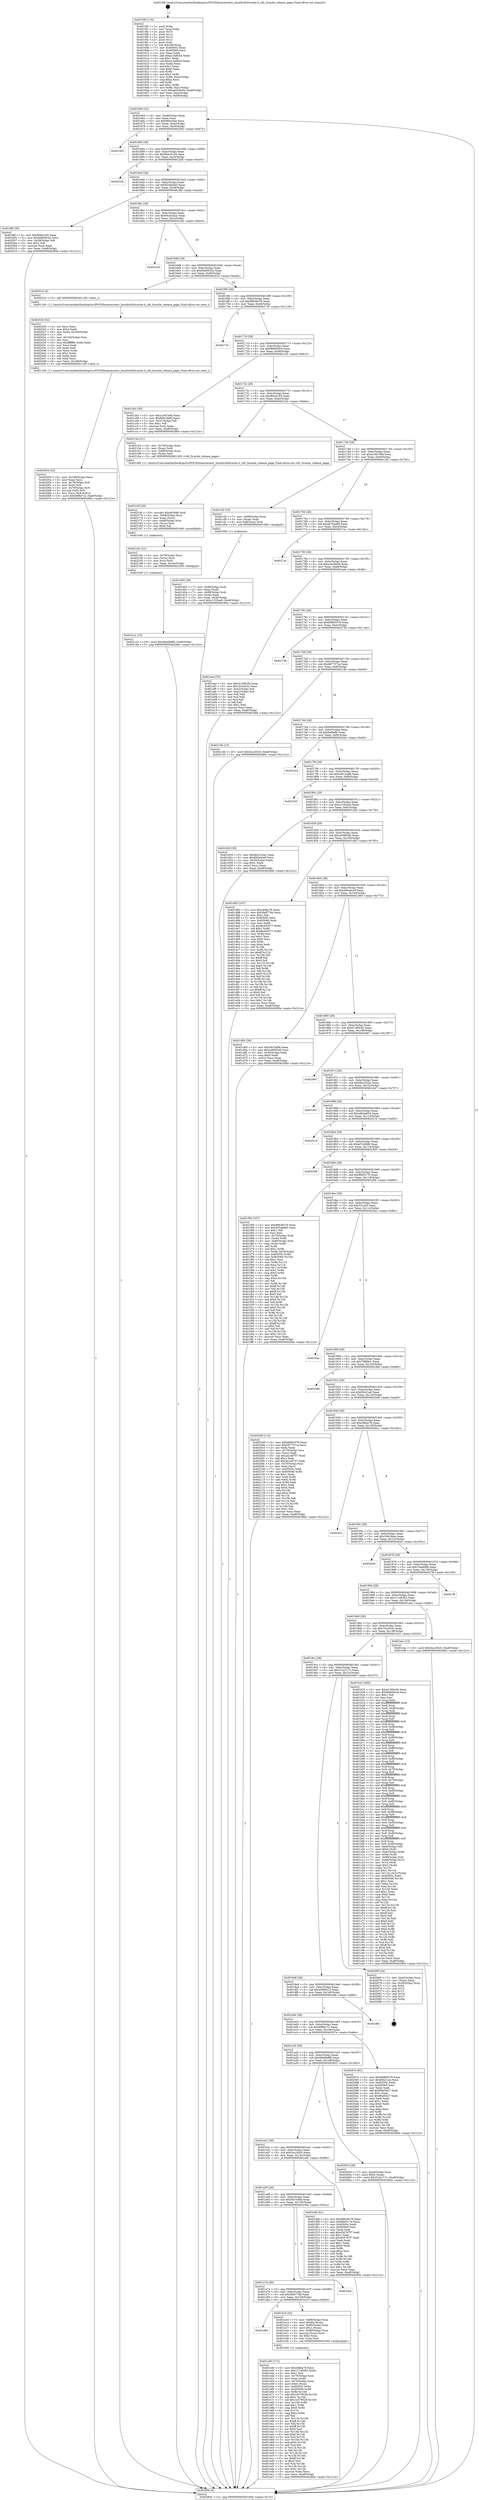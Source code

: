 digraph "0x4015f0" {
  label = "0x4015f0 (/mnt/c/Users/mathe/Desktop/tcc/POCII/binaries/extr_linuxfscifsfscache.h_cifs_fscache_release_page_Final-ollvm.out::main(0))"
  labelloc = "t"
  node[shape=record]

  Entry [label="",width=0.3,height=0.3,shape=circle,fillcolor=black,style=filled]
  "0x401664" [label="{
     0x401664 [32]\l
     | [instrs]\l
     &nbsp;&nbsp;0x401664 \<+6\>: mov -0xa8(%rbp),%eax\l
     &nbsp;&nbsp;0x40166a \<+2\>: mov %eax,%ecx\l
     &nbsp;&nbsp;0x40166c \<+6\>: sub $0x86fcc54e,%ecx\l
     &nbsp;&nbsp;0x401672 \<+6\>: mov %eax,-0xbc(%rbp)\l
     &nbsp;&nbsp;0x401678 \<+6\>: mov %ecx,-0xc0(%rbp)\l
     &nbsp;&nbsp;0x40167e \<+6\>: je 0000000000402363 \<main+0xd73\>\l
  }"]
  "0x402363" [label="{
     0x402363\l
  }", style=dashed]
  "0x401684" [label="{
     0x401684 [28]\l
     | [instrs]\l
     &nbsp;&nbsp;0x401684 \<+5\>: jmp 0000000000401689 \<main+0x99\>\l
     &nbsp;&nbsp;0x401689 \<+6\>: mov -0xbc(%rbp),%eax\l
     &nbsp;&nbsp;0x40168f \<+5\>: sub $0x8bec3104,%eax\l
     &nbsp;&nbsp;0x401694 \<+6\>: mov %eax,-0xc4(%rbp)\l
     &nbsp;&nbsp;0x40169a \<+6\>: je 00000000004022d5 \<main+0xce5\>\l
  }"]
  Exit [label="",width=0.3,height=0.3,shape=circle,fillcolor=black,style=filled,peripheries=2]
  "0x4022d5" [label="{
     0x4022d5\l
  }", style=dashed]
  "0x4016a0" [label="{
     0x4016a0 [28]\l
     | [instrs]\l
     &nbsp;&nbsp;0x4016a0 \<+5\>: jmp 00000000004016a5 \<main+0xb5\>\l
     &nbsp;&nbsp;0x4016a5 \<+6\>: mov -0xbc(%rbp),%eax\l
     &nbsp;&nbsp;0x4016ab \<+5\>: sub $0x925abdb5,%eax\l
     &nbsp;&nbsp;0x4016b0 \<+6\>: mov %eax,-0xc8(%rbp)\l
     &nbsp;&nbsp;0x4016b6 \<+6\>: je 0000000000401ffd \<main+0xa0d\>\l
  }"]
  "0x4021a1" [label="{
     0x4021a1 [15]\l
     | [instrs]\l
     &nbsp;&nbsp;0x4021a1 \<+10\>: movl $0x4bb0bd88,-0xa8(%rbp)\l
     &nbsp;&nbsp;0x4021ab \<+5\>: jmp 000000000040280e \<main+0x121e\>\l
  }"]
  "0x401ffd" [label="{
     0x401ffd [30]\l
     | [instrs]\l
     &nbsp;&nbsp;0x401ffd \<+5\>: mov $0x9f4a5185,%eax\l
     &nbsp;&nbsp;0x402002 \<+5\>: mov $0x94d59342,%ecx\l
     &nbsp;&nbsp;0x402007 \<+3\>: mov -0x29(%rbp),%dl\l
     &nbsp;&nbsp;0x40200a \<+3\>: test $0x1,%dl\l
     &nbsp;&nbsp;0x40200d \<+3\>: cmovne %ecx,%eax\l
     &nbsp;&nbsp;0x402010 \<+6\>: mov %eax,-0xa8(%rbp)\l
     &nbsp;&nbsp;0x402016 \<+5\>: jmp 000000000040280e \<main+0x121e\>\l
  }"]
  "0x4016bc" [label="{
     0x4016bc [28]\l
     | [instrs]\l
     &nbsp;&nbsp;0x4016bc \<+5\>: jmp 00000000004016c1 \<main+0xd1\>\l
     &nbsp;&nbsp;0x4016c1 \<+6\>: mov -0xbc(%rbp),%eax\l
     &nbsp;&nbsp;0x4016c7 \<+5\>: sub $0x94c52ba2,%eax\l
     &nbsp;&nbsp;0x4016cc \<+6\>: mov %eax,-0xcc(%rbp)\l
     &nbsp;&nbsp;0x4016d2 \<+6\>: je 00000000004021b0 \<main+0xbc0\>\l
  }"]
  "0x40218c" [label="{
     0x40218c [21]\l
     | [instrs]\l
     &nbsp;&nbsp;0x40218c \<+4\>: mov -0x78(%rbp),%rcx\l
     &nbsp;&nbsp;0x402190 \<+3\>: mov (%rcx),%rcx\l
     &nbsp;&nbsp;0x402193 \<+3\>: mov %rcx,%rdi\l
     &nbsp;&nbsp;0x402196 \<+6\>: mov %eax,-0x16c(%rbp)\l
     &nbsp;&nbsp;0x40219c \<+5\>: call 0000000000401030 \<free@plt\>\l
     | [calls]\l
     &nbsp;&nbsp;0x401030 \{1\} (unknown)\l
  }"]
  "0x4021b0" [label="{
     0x4021b0\l
  }", style=dashed]
  "0x4016d8" [label="{
     0x4016d8 [28]\l
     | [instrs]\l
     &nbsp;&nbsp;0x4016d8 \<+5\>: jmp 00000000004016dd \<main+0xed\>\l
     &nbsp;&nbsp;0x4016dd \<+6\>: mov -0xbc(%rbp),%eax\l
     &nbsp;&nbsp;0x4016e3 \<+5\>: sub $0x94d59342,%eax\l
     &nbsp;&nbsp;0x4016e8 \<+6\>: mov %eax,-0xd0(%rbp)\l
     &nbsp;&nbsp;0x4016ee \<+6\>: je 000000000040201b \<main+0xa2b\>\l
  }"]
  "0x40216f" [label="{
     0x40216f [29]\l
     | [instrs]\l
     &nbsp;&nbsp;0x40216f \<+10\>: movabs $0x4030d6,%rdi\l
     &nbsp;&nbsp;0x402179 \<+4\>: mov -0x68(%rbp),%rcx\l
     &nbsp;&nbsp;0x40217d \<+2\>: mov %eax,(%rcx)\l
     &nbsp;&nbsp;0x40217f \<+4\>: mov -0x68(%rbp),%rcx\l
     &nbsp;&nbsp;0x402183 \<+2\>: mov (%rcx),%esi\l
     &nbsp;&nbsp;0x402185 \<+2\>: mov $0x0,%al\l
     &nbsp;&nbsp;0x402187 \<+5\>: call 0000000000401040 \<printf@plt\>\l
     | [calls]\l
     &nbsp;&nbsp;0x401040 \{1\} (unknown)\l
  }"]
  "0x40201b" [label="{
     0x40201b [5]\l
     | [instrs]\l
     &nbsp;&nbsp;0x40201b \<+5\>: call 0000000000401160 \<next_i\>\l
     | [calls]\l
     &nbsp;&nbsp;0x401160 \{1\} (/mnt/c/Users/mathe/Desktop/tcc/POCII/binaries/extr_linuxfscifsfscache.h_cifs_fscache_release_page_Final-ollvm.out::next_i)\l
  }"]
  "0x4016f4" [label="{
     0x4016f4 [28]\l
     | [instrs]\l
     &nbsp;&nbsp;0x4016f4 \<+5\>: jmp 00000000004016f9 \<main+0x109\>\l
     &nbsp;&nbsp;0x4016f9 \<+6\>: mov -0xbc(%rbp),%eax\l
     &nbsp;&nbsp;0x4016ff \<+5\>: sub $0x98638c76,%eax\l
     &nbsp;&nbsp;0x401704 \<+6\>: mov %eax,-0xd4(%rbp)\l
     &nbsp;&nbsp;0x40170a \<+6\>: je 0000000000402716 \<main+0x1126\>\l
  }"]
  "0x402054" [label="{
     0x402054 [42]\l
     | [instrs]\l
     &nbsp;&nbsp;0x402054 \<+6\>: mov -0x168(%rbp),%ecx\l
     &nbsp;&nbsp;0x40205a \<+3\>: imul %eax,%ecx\l
     &nbsp;&nbsp;0x40205d \<+4\>: mov -0x78(%rbp),%r8\l
     &nbsp;&nbsp;0x402061 \<+3\>: mov (%r8),%r8\l
     &nbsp;&nbsp;0x402064 \<+4\>: mov -0x70(%rbp),%r9\l
     &nbsp;&nbsp;0x402068 \<+3\>: movslq (%r9),%r9\l
     &nbsp;&nbsp;0x40206b \<+4\>: mov %ecx,(%r8,%r9,4)\l
     &nbsp;&nbsp;0x40206f \<+10\>: movl $0x46f8a7c2,-0xa8(%rbp)\l
     &nbsp;&nbsp;0x402079 \<+5\>: jmp 000000000040280e \<main+0x121e\>\l
  }"]
  "0x402716" [label="{
     0x402716\l
  }", style=dashed]
  "0x401710" [label="{
     0x401710 [28]\l
     | [instrs]\l
     &nbsp;&nbsp;0x401710 \<+5\>: jmp 0000000000401715 \<main+0x125\>\l
     &nbsp;&nbsp;0x401715 \<+6\>: mov -0xbc(%rbp),%eax\l
     &nbsp;&nbsp;0x40171b \<+5\>: sub $0x9b8d40cd,%eax\l
     &nbsp;&nbsp;0x401720 \<+6\>: mov %eax,-0xd8(%rbp)\l
     &nbsp;&nbsp;0x401726 \<+6\>: je 0000000000401cb3 \<main+0x6c3\>\l
  }"]
  "0x402020" [label="{
     0x402020 [52]\l
     | [instrs]\l
     &nbsp;&nbsp;0x402020 \<+2\>: xor %ecx,%ecx\l
     &nbsp;&nbsp;0x402022 \<+5\>: mov $0x2,%edx\l
     &nbsp;&nbsp;0x402027 \<+6\>: mov %edx,-0x164(%rbp)\l
     &nbsp;&nbsp;0x40202d \<+1\>: cltd\l
     &nbsp;&nbsp;0x40202e \<+6\>: mov -0x164(%rbp),%esi\l
     &nbsp;&nbsp;0x402034 \<+2\>: idiv %esi\l
     &nbsp;&nbsp;0x402036 \<+6\>: imul $0xfffffffe,%edx,%edx\l
     &nbsp;&nbsp;0x40203c \<+2\>: mov %ecx,%edi\l
     &nbsp;&nbsp;0x40203e \<+2\>: sub %edx,%edi\l
     &nbsp;&nbsp;0x402040 \<+2\>: mov %ecx,%edx\l
     &nbsp;&nbsp;0x402042 \<+3\>: sub $0x1,%edx\l
     &nbsp;&nbsp;0x402045 \<+2\>: add %edx,%edi\l
     &nbsp;&nbsp;0x402047 \<+2\>: sub %edi,%ecx\l
     &nbsp;&nbsp;0x402049 \<+6\>: mov %ecx,-0x168(%rbp)\l
     &nbsp;&nbsp;0x40204f \<+5\>: call 0000000000401160 \<next_i\>\l
     | [calls]\l
     &nbsp;&nbsp;0x401160 \{1\} (/mnt/c/Users/mathe/Desktop/tcc/POCII/binaries/extr_linuxfscifsfscache.h_cifs_fscache_release_page_Final-ollvm.out::next_i)\l
  }"]
  "0x401cb3" [label="{
     0x401cb3 [30]\l
     | [instrs]\l
     &nbsp;&nbsp;0x401cb3 \<+5\>: mov $0xa19d7e9d,%eax\l
     &nbsp;&nbsp;0x401cb8 \<+5\>: mov $0x6b6c3b9d,%ecx\l
     &nbsp;&nbsp;0x401cbd \<+3\>: mov -0x31(%rbp),%dl\l
     &nbsp;&nbsp;0x401cc0 \<+3\>: test $0x1,%dl\l
     &nbsp;&nbsp;0x401cc3 \<+3\>: cmovne %ecx,%eax\l
     &nbsp;&nbsp;0x401cc6 \<+6\>: mov %eax,-0xa8(%rbp)\l
     &nbsp;&nbsp;0x401ccc \<+5\>: jmp 000000000040280e \<main+0x121e\>\l
  }"]
  "0x40172c" [label="{
     0x40172c [28]\l
     | [instrs]\l
     &nbsp;&nbsp;0x40172c \<+5\>: jmp 0000000000401731 \<main+0x141\>\l
     &nbsp;&nbsp;0x401731 \<+6\>: mov -0xbc(%rbp),%eax\l
     &nbsp;&nbsp;0x401737 \<+5\>: sub $0x9f4a5185,%eax\l
     &nbsp;&nbsp;0x40173c \<+6\>: mov %eax,-0xdc(%rbp)\l
     &nbsp;&nbsp;0x401742 \<+6\>: je 000000000040215a \<main+0xb6a\>\l
  }"]
  "0x401e40" [label="{
     0x401e40 [172]\l
     | [instrs]\l
     &nbsp;&nbsp;0x401e40 \<+5\>: mov $0xc8dba78,%ecx\l
     &nbsp;&nbsp;0x401e45 \<+5\>: mov $0x111e65b3,%edx\l
     &nbsp;&nbsp;0x401e4a \<+3\>: mov $0x1,%sil\l
     &nbsp;&nbsp;0x401e4d \<+4\>: mov -0x78(%rbp),%rdi\l
     &nbsp;&nbsp;0x401e51 \<+3\>: mov %rax,(%rdi)\l
     &nbsp;&nbsp;0x401e54 \<+4\>: mov -0x70(%rbp),%rax\l
     &nbsp;&nbsp;0x401e58 \<+6\>: movl $0x0,(%rax)\l
     &nbsp;&nbsp;0x401e5e \<+8\>: mov 0x40505c,%r8d\l
     &nbsp;&nbsp;0x401e66 \<+8\>: mov 0x405060,%r9d\l
     &nbsp;&nbsp;0x401e6e \<+3\>: mov %r8d,%r10d\l
     &nbsp;&nbsp;0x401e71 \<+7\>: add $0x1d379029,%r10d\l
     &nbsp;&nbsp;0x401e78 \<+4\>: sub $0x1,%r10d\l
     &nbsp;&nbsp;0x401e7c \<+7\>: sub $0x1d379029,%r10d\l
     &nbsp;&nbsp;0x401e83 \<+4\>: imul %r10d,%r8d\l
     &nbsp;&nbsp;0x401e87 \<+4\>: and $0x1,%r8d\l
     &nbsp;&nbsp;0x401e8b \<+4\>: cmp $0x0,%r8d\l
     &nbsp;&nbsp;0x401e8f \<+4\>: sete %r11b\l
     &nbsp;&nbsp;0x401e93 \<+4\>: cmp $0xa,%r9d\l
     &nbsp;&nbsp;0x401e97 \<+3\>: setl %bl\l
     &nbsp;&nbsp;0x401e9a \<+3\>: mov %r11b,%r14b\l
     &nbsp;&nbsp;0x401e9d \<+4\>: xor $0xff,%r14b\l
     &nbsp;&nbsp;0x401ea1 \<+3\>: mov %bl,%r15b\l
     &nbsp;&nbsp;0x401ea4 \<+4\>: xor $0xff,%r15b\l
     &nbsp;&nbsp;0x401ea8 \<+4\>: xor $0x0,%sil\l
     &nbsp;&nbsp;0x401eac \<+3\>: mov %r14b,%r12b\l
     &nbsp;&nbsp;0x401eaf \<+4\>: and $0x0,%r12b\l
     &nbsp;&nbsp;0x401eb3 \<+3\>: and %sil,%r11b\l
     &nbsp;&nbsp;0x401eb6 \<+3\>: mov %r15b,%r13b\l
     &nbsp;&nbsp;0x401eb9 \<+4\>: and $0x0,%r13b\l
     &nbsp;&nbsp;0x401ebd \<+3\>: and %sil,%bl\l
     &nbsp;&nbsp;0x401ec0 \<+3\>: or %r11b,%r12b\l
     &nbsp;&nbsp;0x401ec3 \<+3\>: or %bl,%r13b\l
     &nbsp;&nbsp;0x401ec6 \<+3\>: xor %r13b,%r12b\l
     &nbsp;&nbsp;0x401ec9 \<+3\>: or %r15b,%r14b\l
     &nbsp;&nbsp;0x401ecc \<+4\>: xor $0xff,%r14b\l
     &nbsp;&nbsp;0x401ed0 \<+4\>: or $0x0,%sil\l
     &nbsp;&nbsp;0x401ed4 \<+3\>: and %sil,%r14b\l
     &nbsp;&nbsp;0x401ed7 \<+3\>: or %r14b,%r12b\l
     &nbsp;&nbsp;0x401eda \<+4\>: test $0x1,%r12b\l
     &nbsp;&nbsp;0x401ede \<+3\>: cmovne %edx,%ecx\l
     &nbsp;&nbsp;0x401ee1 \<+6\>: mov %ecx,-0xa8(%rbp)\l
     &nbsp;&nbsp;0x401ee7 \<+5\>: jmp 000000000040280e \<main+0x121e\>\l
  }"]
  "0x40215a" [label="{
     0x40215a [21]\l
     | [instrs]\l
     &nbsp;&nbsp;0x40215a \<+4\>: mov -0x78(%rbp),%rax\l
     &nbsp;&nbsp;0x40215e \<+3\>: mov (%rax),%rdi\l
     &nbsp;&nbsp;0x402161 \<+7\>: mov -0x88(%rbp),%rax\l
     &nbsp;&nbsp;0x402168 \<+2\>: mov (%rax),%esi\l
     &nbsp;&nbsp;0x40216a \<+5\>: call 0000000000401400 \<cifs_fscache_release_page\>\l
     | [calls]\l
     &nbsp;&nbsp;0x401400 \{1\} (/mnt/c/Users/mathe/Desktop/tcc/POCII/binaries/extr_linuxfscifsfscache.h_cifs_fscache_release_page_Final-ollvm.out::cifs_fscache_release_page)\l
  }"]
  "0x401748" [label="{
     0x401748 [28]\l
     | [instrs]\l
     &nbsp;&nbsp;0x401748 \<+5\>: jmp 000000000040174d \<main+0x15d\>\l
     &nbsp;&nbsp;0x40174d \<+6\>: mov -0xbc(%rbp),%eax\l
     &nbsp;&nbsp;0x401753 \<+5\>: sub $0xa19d7e9d,%eax\l
     &nbsp;&nbsp;0x401758 \<+6\>: mov %eax,-0xe0(%rbp)\l
     &nbsp;&nbsp;0x40175e \<+6\>: je 0000000000401cf2 \<main+0x702\>\l
  }"]
  "0x401a90" [label="{
     0x401a90\l
  }", style=dashed]
  "0x401cf2" [label="{
     0x401cf2 [19]\l
     | [instrs]\l
     &nbsp;&nbsp;0x401cf2 \<+7\>: mov -0x98(%rbp),%rax\l
     &nbsp;&nbsp;0x401cf9 \<+3\>: mov (%rax),%rax\l
     &nbsp;&nbsp;0x401cfc \<+4\>: mov 0x8(%rax),%rdi\l
     &nbsp;&nbsp;0x401d00 \<+5\>: call 0000000000401060 \<atoi@plt\>\l
     | [calls]\l
     &nbsp;&nbsp;0x401060 \{1\} (unknown)\l
  }"]
  "0x401764" [label="{
     0x401764 [28]\l
     | [instrs]\l
     &nbsp;&nbsp;0x401764 \<+5\>: jmp 0000000000401769 \<main+0x179\>\l
     &nbsp;&nbsp;0x401769 \<+6\>: mov -0xbc(%rbp),%eax\l
     &nbsp;&nbsp;0x40176f \<+5\>: sub $0xab7b4a69,%eax\l
     &nbsp;&nbsp;0x401774 \<+6\>: mov %eax,-0xe4(%rbp)\l
     &nbsp;&nbsp;0x40177a \<+6\>: je 00000000004027ac \<main+0x11bc\>\l
  }"]
  "0x401e16" [label="{
     0x401e16 [42]\l
     | [instrs]\l
     &nbsp;&nbsp;0x401e16 \<+7\>: mov -0x88(%rbp),%rax\l
     &nbsp;&nbsp;0x401e1d \<+6\>: movl $0x64,(%rax)\l
     &nbsp;&nbsp;0x401e23 \<+4\>: mov -0x80(%rbp),%rax\l
     &nbsp;&nbsp;0x401e27 \<+6\>: movl $0x1,(%rax)\l
     &nbsp;&nbsp;0x401e2d \<+4\>: mov -0x80(%rbp),%rax\l
     &nbsp;&nbsp;0x401e31 \<+3\>: movslq (%rax),%rax\l
     &nbsp;&nbsp;0x401e34 \<+4\>: shl $0x2,%rax\l
     &nbsp;&nbsp;0x401e38 \<+3\>: mov %rax,%rdi\l
     &nbsp;&nbsp;0x401e3b \<+5\>: call 0000000000401050 \<malloc@plt\>\l
     | [calls]\l
     &nbsp;&nbsp;0x401050 \{1\} (unknown)\l
  }"]
  "0x4027ac" [label="{
     0x4027ac\l
  }", style=dashed]
  "0x401780" [label="{
     0x401780 [28]\l
     | [instrs]\l
     &nbsp;&nbsp;0x401780 \<+5\>: jmp 0000000000401785 \<main+0x195\>\l
     &nbsp;&nbsp;0x401785 \<+6\>: mov -0xbc(%rbp),%eax\l
     &nbsp;&nbsp;0x40178b \<+5\>: sub $0xaeb26e56,%eax\l
     &nbsp;&nbsp;0x401790 \<+6\>: mov %eax,-0xe8(%rbp)\l
     &nbsp;&nbsp;0x401796 \<+6\>: je 0000000000401aee \<main+0x4fe\>\l
  }"]
  "0x401a74" [label="{
     0x401a74 [28]\l
     | [instrs]\l
     &nbsp;&nbsp;0x401a74 \<+5\>: jmp 0000000000401a79 \<main+0x489\>\l
     &nbsp;&nbsp;0x401a79 \<+6\>: mov -0xbc(%rbp),%eax\l
     &nbsp;&nbsp;0x401a7f \<+5\>: sub $0x5fe8778e,%eax\l
     &nbsp;&nbsp;0x401a84 \<+6\>: mov %eax,-0x154(%rbp)\l
     &nbsp;&nbsp;0x401a8a \<+6\>: je 0000000000401e16 \<main+0x826\>\l
  }"]
  "0x401aee" [label="{
     0x401aee [53]\l
     | [instrs]\l
     &nbsp;&nbsp;0x401aee \<+5\>: mov $0xd1369c5b,%eax\l
     &nbsp;&nbsp;0x401af3 \<+5\>: mov $0x1b3c9c3c,%ecx\l
     &nbsp;&nbsp;0x401af8 \<+6\>: mov -0xa2(%rbp),%dl\l
     &nbsp;&nbsp;0x401afe \<+7\>: mov -0xa1(%rbp),%sil\l
     &nbsp;&nbsp;0x401b05 \<+3\>: mov %dl,%dil\l
     &nbsp;&nbsp;0x401b08 \<+3\>: and %sil,%dil\l
     &nbsp;&nbsp;0x401b0b \<+3\>: xor %sil,%dl\l
     &nbsp;&nbsp;0x401b0e \<+3\>: or %dl,%dil\l
     &nbsp;&nbsp;0x401b11 \<+4\>: test $0x1,%dil\l
     &nbsp;&nbsp;0x401b15 \<+3\>: cmovne %ecx,%eax\l
     &nbsp;&nbsp;0x401b18 \<+6\>: mov %eax,-0xa8(%rbp)\l
     &nbsp;&nbsp;0x401b1e \<+5\>: jmp 000000000040280e \<main+0x121e\>\l
  }"]
  "0x40179c" [label="{
     0x40179c [28]\l
     | [instrs]\l
     &nbsp;&nbsp;0x40179c \<+5\>: jmp 00000000004017a1 \<main+0x1b1\>\l
     &nbsp;&nbsp;0x4017a1 \<+6\>: mov -0xbc(%rbp),%eax\l
     &nbsp;&nbsp;0x4017a7 \<+5\>: sub $0xb6965078,%eax\l
     &nbsp;&nbsp;0x4017ac \<+6\>: mov %eax,-0xec(%rbp)\l
     &nbsp;&nbsp;0x4017b2 \<+6\>: je 000000000040273b \<main+0x114b\>\l
  }"]
  "0x40280e" [label="{
     0x40280e [5]\l
     | [instrs]\l
     &nbsp;&nbsp;0x40280e \<+5\>: jmp 0000000000401664 \<main+0x74\>\l
  }"]
  "0x4015f0" [label="{
     0x4015f0 [116]\l
     | [instrs]\l
     &nbsp;&nbsp;0x4015f0 \<+1\>: push %rbp\l
     &nbsp;&nbsp;0x4015f1 \<+3\>: mov %rsp,%rbp\l
     &nbsp;&nbsp;0x4015f4 \<+2\>: push %r15\l
     &nbsp;&nbsp;0x4015f6 \<+2\>: push %r14\l
     &nbsp;&nbsp;0x4015f8 \<+2\>: push %r13\l
     &nbsp;&nbsp;0x4015fa \<+2\>: push %r12\l
     &nbsp;&nbsp;0x4015fc \<+1\>: push %rbx\l
     &nbsp;&nbsp;0x4015fd \<+7\>: sub $0x168,%rsp\l
     &nbsp;&nbsp;0x401604 \<+7\>: mov 0x40505c,%eax\l
     &nbsp;&nbsp;0x40160b \<+7\>: mov 0x405060,%ecx\l
     &nbsp;&nbsp;0x401612 \<+2\>: mov %eax,%edx\l
     &nbsp;&nbsp;0x401614 \<+6\>: add $0xa13a6b54,%edx\l
     &nbsp;&nbsp;0x40161a \<+3\>: sub $0x1,%edx\l
     &nbsp;&nbsp;0x40161d \<+6\>: sub $0xa13a6b54,%edx\l
     &nbsp;&nbsp;0x401623 \<+3\>: imul %edx,%eax\l
     &nbsp;&nbsp;0x401626 \<+3\>: and $0x1,%eax\l
     &nbsp;&nbsp;0x401629 \<+3\>: cmp $0x0,%eax\l
     &nbsp;&nbsp;0x40162c \<+4\>: sete %r8b\l
     &nbsp;&nbsp;0x401630 \<+4\>: and $0x1,%r8b\l
     &nbsp;&nbsp;0x401634 \<+7\>: mov %r8b,-0xa2(%rbp)\l
     &nbsp;&nbsp;0x40163b \<+3\>: cmp $0xa,%ecx\l
     &nbsp;&nbsp;0x40163e \<+4\>: setl %r8b\l
     &nbsp;&nbsp;0x401642 \<+4\>: and $0x1,%r8b\l
     &nbsp;&nbsp;0x401646 \<+7\>: mov %r8b,-0xa1(%rbp)\l
     &nbsp;&nbsp;0x40164d \<+10\>: movl $0xaeb26e56,-0xa8(%rbp)\l
     &nbsp;&nbsp;0x401657 \<+6\>: mov %edi,-0xac(%rbp)\l
     &nbsp;&nbsp;0x40165d \<+7\>: mov %rsi,-0xb8(%rbp)\l
  }"]
  "0x40250a" [label="{
     0x40250a\l
  }", style=dashed]
  "0x40273b" [label="{
     0x40273b\l
  }", style=dashed]
  "0x4017b8" [label="{
     0x4017b8 [28]\l
     | [instrs]\l
     &nbsp;&nbsp;0x4017b8 \<+5\>: jmp 00000000004017bd \<main+0x1cd\>\l
     &nbsp;&nbsp;0x4017bd \<+6\>: mov -0xbc(%rbp),%eax\l
     &nbsp;&nbsp;0x4017c3 \<+5\>: sub $0xb87757ca,%eax\l
     &nbsp;&nbsp;0x4017c8 \<+6\>: mov %eax,-0xf0(%rbp)\l
     &nbsp;&nbsp;0x4017ce \<+6\>: je 000000000040214b \<main+0xb5b\>\l
  }"]
  "0x401a58" [label="{
     0x401a58 [28]\l
     | [instrs]\l
     &nbsp;&nbsp;0x401a58 \<+5\>: jmp 0000000000401a5d \<main+0x46d\>\l
     &nbsp;&nbsp;0x401a5d \<+6\>: mov -0xbc(%rbp),%eax\l
     &nbsp;&nbsp;0x401a63 \<+5\>: sub $0x5fe7e49e,%eax\l
     &nbsp;&nbsp;0x401a68 \<+6\>: mov %eax,-0x150(%rbp)\l
     &nbsp;&nbsp;0x401a6e \<+6\>: je 000000000040250a \<main+0xf1a\>\l
  }"]
  "0x40214b" [label="{
     0x40214b [15]\l
     | [instrs]\l
     &nbsp;&nbsp;0x40214b \<+10\>: movl $0x5ca165c0,-0xa8(%rbp)\l
     &nbsp;&nbsp;0x402155 \<+5\>: jmp 000000000040280e \<main+0x121e\>\l
  }"]
  "0x4017d4" [label="{
     0x4017d4 [28]\l
     | [instrs]\l
     &nbsp;&nbsp;0x4017d4 \<+5\>: jmp 00000000004017d9 \<main+0x1e9\>\l
     &nbsp;&nbsp;0x4017d9 \<+6\>: mov -0xbc(%rbp),%eax\l
     &nbsp;&nbsp;0x4017df \<+5\>: sub $0xbefbeffc,%eax\l
     &nbsp;&nbsp;0x4017e4 \<+6\>: mov %eax,-0xf4(%rbp)\l
     &nbsp;&nbsp;0x4017ea \<+6\>: je 00000000004022e4 \<main+0xcf4\>\l
  }"]
  "0x401efb" [label="{
     0x401efb [91]\l
     | [instrs]\l
     &nbsp;&nbsp;0x401efb \<+5\>: mov $0x98638c76,%eax\l
     &nbsp;&nbsp;0x401f00 \<+5\>: mov $0xf6f45176,%ecx\l
     &nbsp;&nbsp;0x401f05 \<+7\>: mov 0x40505c,%edx\l
     &nbsp;&nbsp;0x401f0c \<+7\>: mov 0x405060,%esi\l
     &nbsp;&nbsp;0x401f13 \<+2\>: mov %edx,%edi\l
     &nbsp;&nbsp;0x401f15 \<+6\>: add $0x45d7d7f7,%edi\l
     &nbsp;&nbsp;0x401f1b \<+3\>: sub $0x1,%edi\l
     &nbsp;&nbsp;0x401f1e \<+6\>: sub $0x45d7d7f7,%edi\l
     &nbsp;&nbsp;0x401f24 \<+3\>: imul %edi,%edx\l
     &nbsp;&nbsp;0x401f27 \<+3\>: and $0x1,%edx\l
     &nbsp;&nbsp;0x401f2a \<+3\>: cmp $0x0,%edx\l
     &nbsp;&nbsp;0x401f2d \<+4\>: sete %r8b\l
     &nbsp;&nbsp;0x401f31 \<+3\>: cmp $0xa,%esi\l
     &nbsp;&nbsp;0x401f34 \<+4\>: setl %r9b\l
     &nbsp;&nbsp;0x401f38 \<+3\>: mov %r8b,%r10b\l
     &nbsp;&nbsp;0x401f3b \<+3\>: and %r9b,%r10b\l
     &nbsp;&nbsp;0x401f3e \<+3\>: xor %r9b,%r8b\l
     &nbsp;&nbsp;0x401f41 \<+3\>: or %r8b,%r10b\l
     &nbsp;&nbsp;0x401f44 \<+4\>: test $0x1,%r10b\l
     &nbsp;&nbsp;0x401f48 \<+3\>: cmovne %ecx,%eax\l
     &nbsp;&nbsp;0x401f4b \<+6\>: mov %eax,-0xa8(%rbp)\l
     &nbsp;&nbsp;0x401f51 \<+5\>: jmp 000000000040280e \<main+0x121e\>\l
  }"]
  "0x4022e4" [label="{
     0x4022e4\l
  }", style=dashed]
  "0x4017f0" [label="{
     0x4017f0 [28]\l
     | [instrs]\l
     &nbsp;&nbsp;0x4017f0 \<+5\>: jmp 00000000004017f5 \<main+0x205\>\l
     &nbsp;&nbsp;0x4017f5 \<+6\>: mov -0xbc(%rbp),%eax\l
     &nbsp;&nbsp;0x4017fb \<+5\>: sub $0xc0614ad8,%eax\l
     &nbsp;&nbsp;0x401800 \<+6\>: mov %eax,-0xf8(%rbp)\l
     &nbsp;&nbsp;0x401806 \<+6\>: je 0000000000402243 \<main+0xc53\>\l
  }"]
  "0x401a3c" [label="{
     0x401a3c [28]\l
     | [instrs]\l
     &nbsp;&nbsp;0x401a3c \<+5\>: jmp 0000000000401a41 \<main+0x451\>\l
     &nbsp;&nbsp;0x401a41 \<+6\>: mov -0xbc(%rbp),%eax\l
     &nbsp;&nbsp;0x401a47 \<+5\>: sub $0x5ca165c0,%eax\l
     &nbsp;&nbsp;0x401a4c \<+6\>: mov %eax,-0x14c(%rbp)\l
     &nbsp;&nbsp;0x401a52 \<+6\>: je 0000000000401efb \<main+0x90b\>\l
  }"]
  "0x402243" [label="{
     0x402243\l
  }", style=dashed]
  "0x40180c" [label="{
     0x40180c [28]\l
     | [instrs]\l
     &nbsp;&nbsp;0x40180c \<+5\>: jmp 0000000000401811 \<main+0x221\>\l
     &nbsp;&nbsp;0x401811 \<+6\>: mov -0xbc(%rbp),%eax\l
     &nbsp;&nbsp;0x401817 \<+5\>: sub $0xc1335ae0,%eax\l
     &nbsp;&nbsp;0x40181c \<+6\>: mov %eax,-0xfc(%rbp)\l
     &nbsp;&nbsp;0x401822 \<+6\>: je 0000000000401d29 \<main+0x739\>\l
  }"]
  "0x402653" [label="{
     0x402653 [28]\l
     | [instrs]\l
     &nbsp;&nbsp;0x402653 \<+7\>: mov -0xa0(%rbp),%rax\l
     &nbsp;&nbsp;0x40265a \<+6\>: movl $0x0,(%rax)\l
     &nbsp;&nbsp;0x402660 \<+10\>: movl $0x312a717c,-0xa8(%rbp)\l
     &nbsp;&nbsp;0x40266a \<+5\>: jmp 000000000040280e \<main+0x121e\>\l
  }"]
  "0x401d29" [label="{
     0x401d29 [30]\l
     | [instrs]\l
     &nbsp;&nbsp;0x401d29 \<+5\>: mov $0xdbc222a2,%eax\l
     &nbsp;&nbsp;0x401d2e \<+5\>: mov $0xd06a4ce9,%ecx\l
     &nbsp;&nbsp;0x401d33 \<+3\>: mov -0x30(%rbp),%edx\l
     &nbsp;&nbsp;0x401d36 \<+3\>: cmp $0x1,%edx\l
     &nbsp;&nbsp;0x401d39 \<+3\>: cmovl %ecx,%eax\l
     &nbsp;&nbsp;0x401d3c \<+6\>: mov %eax,-0xa8(%rbp)\l
     &nbsp;&nbsp;0x401d42 \<+5\>: jmp 000000000040280e \<main+0x121e\>\l
  }"]
  "0x401828" [label="{
     0x401828 [28]\l
     | [instrs]\l
     &nbsp;&nbsp;0x401828 \<+5\>: jmp 000000000040182d \<main+0x23d\>\l
     &nbsp;&nbsp;0x40182d \<+6\>: mov -0xbc(%rbp),%eax\l
     &nbsp;&nbsp;0x401833 \<+5\>: sub $0xce096549,%eax\l
     &nbsp;&nbsp;0x401838 \<+6\>: mov %eax,-0x100(%rbp)\l
     &nbsp;&nbsp;0x40183e \<+6\>: je 0000000000401d83 \<main+0x793\>\l
  }"]
  "0x401a20" [label="{
     0x401a20 [28]\l
     | [instrs]\l
     &nbsp;&nbsp;0x401a20 \<+5\>: jmp 0000000000401a25 \<main+0x435\>\l
     &nbsp;&nbsp;0x401a25 \<+6\>: mov -0xbc(%rbp),%eax\l
     &nbsp;&nbsp;0x401a2b \<+5\>: sub $0x4bb0bd88,%eax\l
     &nbsp;&nbsp;0x401a30 \<+6\>: mov %eax,-0x148(%rbp)\l
     &nbsp;&nbsp;0x401a36 \<+6\>: je 0000000000402653 \<main+0x1063\>\l
  }"]
  "0x401d83" [label="{
     0x401d83 [147]\l
     | [instrs]\l
     &nbsp;&nbsp;0x401d83 \<+5\>: mov $0xc8dba78,%eax\l
     &nbsp;&nbsp;0x401d88 \<+5\>: mov $0x5fe8778e,%ecx\l
     &nbsp;&nbsp;0x401d8d \<+2\>: mov $0x1,%dl\l
     &nbsp;&nbsp;0x401d8f \<+7\>: mov 0x40505c,%esi\l
     &nbsp;&nbsp;0x401d96 \<+7\>: mov 0x405060,%edi\l
     &nbsp;&nbsp;0x401d9d \<+3\>: mov %esi,%r8d\l
     &nbsp;&nbsp;0x401da0 \<+7\>: sub $0x8e430377,%r8d\l
     &nbsp;&nbsp;0x401da7 \<+4\>: sub $0x1,%r8d\l
     &nbsp;&nbsp;0x401dab \<+7\>: add $0x8e430377,%r8d\l
     &nbsp;&nbsp;0x401db2 \<+4\>: imul %r8d,%esi\l
     &nbsp;&nbsp;0x401db6 \<+3\>: and $0x1,%esi\l
     &nbsp;&nbsp;0x401db9 \<+3\>: cmp $0x0,%esi\l
     &nbsp;&nbsp;0x401dbc \<+4\>: sete %r9b\l
     &nbsp;&nbsp;0x401dc0 \<+3\>: cmp $0xa,%edi\l
     &nbsp;&nbsp;0x401dc3 \<+4\>: setl %r10b\l
     &nbsp;&nbsp;0x401dc7 \<+3\>: mov %r9b,%r11b\l
     &nbsp;&nbsp;0x401dca \<+4\>: xor $0xff,%r11b\l
     &nbsp;&nbsp;0x401dce \<+3\>: mov %r10b,%bl\l
     &nbsp;&nbsp;0x401dd1 \<+3\>: xor $0xff,%bl\l
     &nbsp;&nbsp;0x401dd4 \<+3\>: xor $0x0,%dl\l
     &nbsp;&nbsp;0x401dd7 \<+3\>: mov %r11b,%r14b\l
     &nbsp;&nbsp;0x401dda \<+4\>: and $0x0,%r14b\l
     &nbsp;&nbsp;0x401dde \<+3\>: and %dl,%r9b\l
     &nbsp;&nbsp;0x401de1 \<+3\>: mov %bl,%r15b\l
     &nbsp;&nbsp;0x401de4 \<+4\>: and $0x0,%r15b\l
     &nbsp;&nbsp;0x401de8 \<+3\>: and %dl,%r10b\l
     &nbsp;&nbsp;0x401deb \<+3\>: or %r9b,%r14b\l
     &nbsp;&nbsp;0x401dee \<+3\>: or %r10b,%r15b\l
     &nbsp;&nbsp;0x401df1 \<+3\>: xor %r15b,%r14b\l
     &nbsp;&nbsp;0x401df4 \<+3\>: or %bl,%r11b\l
     &nbsp;&nbsp;0x401df7 \<+4\>: xor $0xff,%r11b\l
     &nbsp;&nbsp;0x401dfb \<+3\>: or $0x0,%dl\l
     &nbsp;&nbsp;0x401dfe \<+3\>: and %dl,%r11b\l
     &nbsp;&nbsp;0x401e01 \<+3\>: or %r11b,%r14b\l
     &nbsp;&nbsp;0x401e04 \<+4\>: test $0x1,%r14b\l
     &nbsp;&nbsp;0x401e08 \<+3\>: cmovne %ecx,%eax\l
     &nbsp;&nbsp;0x401e0b \<+6\>: mov %eax,-0xa8(%rbp)\l
     &nbsp;&nbsp;0x401e11 \<+5\>: jmp 000000000040280e \<main+0x121e\>\l
  }"]
  "0x401844" [label="{
     0x401844 [28]\l
     | [instrs]\l
     &nbsp;&nbsp;0x401844 \<+5\>: jmp 0000000000401849 \<main+0x259\>\l
     &nbsp;&nbsp;0x401849 \<+6\>: mov -0xbc(%rbp),%eax\l
     &nbsp;&nbsp;0x40184f \<+5\>: sub $0xd06a4ce9,%eax\l
     &nbsp;&nbsp;0x401854 \<+6\>: mov %eax,-0x104(%rbp)\l
     &nbsp;&nbsp;0x40185a \<+6\>: je 0000000000401d65 \<main+0x775\>\l
  }"]
  "0x40207e" [label="{
     0x40207e [91]\l
     | [instrs]\l
     &nbsp;&nbsp;0x40207e \<+5\>: mov $0xb6965078,%eax\l
     &nbsp;&nbsp;0x402083 \<+5\>: mov $0x83b21ad,%ecx\l
     &nbsp;&nbsp;0x402088 \<+7\>: mov 0x40505c,%edx\l
     &nbsp;&nbsp;0x40208f \<+7\>: mov 0x405060,%esi\l
     &nbsp;&nbsp;0x402096 \<+2\>: mov %edx,%edi\l
     &nbsp;&nbsp;0x402098 \<+6\>: add $0xf8af3d27,%edi\l
     &nbsp;&nbsp;0x40209e \<+3\>: sub $0x1,%edi\l
     &nbsp;&nbsp;0x4020a1 \<+6\>: sub $0xf8af3d27,%edi\l
     &nbsp;&nbsp;0x4020a7 \<+3\>: imul %edi,%edx\l
     &nbsp;&nbsp;0x4020aa \<+3\>: and $0x1,%edx\l
     &nbsp;&nbsp;0x4020ad \<+3\>: cmp $0x0,%edx\l
     &nbsp;&nbsp;0x4020b0 \<+4\>: sete %r8b\l
     &nbsp;&nbsp;0x4020b4 \<+3\>: cmp $0xa,%esi\l
     &nbsp;&nbsp;0x4020b7 \<+4\>: setl %r9b\l
     &nbsp;&nbsp;0x4020bb \<+3\>: mov %r8b,%r10b\l
     &nbsp;&nbsp;0x4020be \<+3\>: and %r9b,%r10b\l
     &nbsp;&nbsp;0x4020c1 \<+3\>: xor %r9b,%r8b\l
     &nbsp;&nbsp;0x4020c4 \<+3\>: or %r8b,%r10b\l
     &nbsp;&nbsp;0x4020c7 \<+4\>: test $0x1,%r10b\l
     &nbsp;&nbsp;0x4020cb \<+3\>: cmovne %ecx,%eax\l
     &nbsp;&nbsp;0x4020ce \<+6\>: mov %eax,-0xa8(%rbp)\l
     &nbsp;&nbsp;0x4020d4 \<+5\>: jmp 000000000040280e \<main+0x121e\>\l
  }"]
  "0x401d65" [label="{
     0x401d65 [30]\l
     | [instrs]\l
     &nbsp;&nbsp;0x401d65 \<+5\>: mov $0x5fe7e49e,%eax\l
     &nbsp;&nbsp;0x401d6a \<+5\>: mov $0xce096549,%ecx\l
     &nbsp;&nbsp;0x401d6f \<+3\>: mov -0x30(%rbp),%edx\l
     &nbsp;&nbsp;0x401d72 \<+3\>: cmp $0x0,%edx\l
     &nbsp;&nbsp;0x401d75 \<+3\>: cmove %ecx,%eax\l
     &nbsp;&nbsp;0x401d78 \<+6\>: mov %eax,-0xa8(%rbp)\l
     &nbsp;&nbsp;0x401d7e \<+5\>: jmp 000000000040280e \<main+0x121e\>\l
  }"]
  "0x401860" [label="{
     0x401860 [28]\l
     | [instrs]\l
     &nbsp;&nbsp;0x401860 \<+5\>: jmp 0000000000401865 \<main+0x275\>\l
     &nbsp;&nbsp;0x401865 \<+6\>: mov -0xbc(%rbp),%eax\l
     &nbsp;&nbsp;0x40186b \<+5\>: sub $0xd1369c5b,%eax\l
     &nbsp;&nbsp;0x401870 \<+6\>: mov %eax,-0x108(%rbp)\l
     &nbsp;&nbsp;0x401876 \<+6\>: je 0000000000402687 \<main+0x1097\>\l
  }"]
  "0x401a04" [label="{
     0x401a04 [28]\l
     | [instrs]\l
     &nbsp;&nbsp;0x401a04 \<+5\>: jmp 0000000000401a09 \<main+0x419\>\l
     &nbsp;&nbsp;0x401a09 \<+6\>: mov -0xbc(%rbp),%eax\l
     &nbsp;&nbsp;0x401a0f \<+5\>: sub $0x46f8a7c2,%eax\l
     &nbsp;&nbsp;0x401a14 \<+6\>: mov %eax,-0x144(%rbp)\l
     &nbsp;&nbsp;0x401a1a \<+6\>: je 000000000040207e \<main+0xa8e\>\l
  }"]
  "0x402687" [label="{
     0x402687\l
  }", style=dashed]
  "0x40187c" [label="{
     0x40187c [28]\l
     | [instrs]\l
     &nbsp;&nbsp;0x40187c \<+5\>: jmp 0000000000401881 \<main+0x291\>\l
     &nbsp;&nbsp;0x401881 \<+6\>: mov -0xbc(%rbp),%eax\l
     &nbsp;&nbsp;0x401887 \<+5\>: sub $0xdbc222a2,%eax\l
     &nbsp;&nbsp;0x40188c \<+6\>: mov %eax,-0x10c(%rbp)\l
     &nbsp;&nbsp;0x401892 \<+6\>: je 0000000000401d47 \<main+0x757\>\l
  }"]
  "0x4024fb" [label="{
     0x4024fb\l
  }", style=dashed]
  "0x401d47" [label="{
     0x401d47\l
  }", style=dashed]
  "0x401898" [label="{
     0x401898 [28]\l
     | [instrs]\l
     &nbsp;&nbsp;0x401898 \<+5\>: jmp 000000000040189d \<main+0x2ad\>\l
     &nbsp;&nbsp;0x40189d \<+6\>: mov -0xbc(%rbp),%eax\l
     &nbsp;&nbsp;0x4018a3 \<+5\>: sub $0xe8b4a65d,%eax\l
     &nbsp;&nbsp;0x4018a8 \<+6\>: mov %eax,-0x110(%rbp)\l
     &nbsp;&nbsp;0x4018ae \<+6\>: je 0000000000402519 \<main+0xf29\>\l
  }"]
  "0x4019e8" [label="{
     0x4019e8 [28]\l
     | [instrs]\l
     &nbsp;&nbsp;0x4019e8 \<+5\>: jmp 00000000004019ed \<main+0x3fd\>\l
     &nbsp;&nbsp;0x4019ed \<+6\>: mov -0xbc(%rbp),%eax\l
     &nbsp;&nbsp;0x4019f3 \<+5\>: sub $0x45f90d12,%eax\l
     &nbsp;&nbsp;0x4019f8 \<+6\>: mov %eax,-0x140(%rbp)\l
     &nbsp;&nbsp;0x4019fe \<+6\>: je 00000000004024fb \<main+0xf0b\>\l
  }"]
  "0x402519" [label="{
     0x402519\l
  }", style=dashed]
  "0x4018b4" [label="{
     0x4018b4 [28]\l
     | [instrs]\l
     &nbsp;&nbsp;0x4018b4 \<+5\>: jmp 00000000004018b9 \<main+0x2c9\>\l
     &nbsp;&nbsp;0x4018b9 \<+6\>: mov -0xbc(%rbp),%eax\l
     &nbsp;&nbsp;0x4018bf \<+5\>: sub $0xef1249db,%eax\l
     &nbsp;&nbsp;0x4018c4 \<+6\>: mov %eax,-0x114(%rbp)\l
     &nbsp;&nbsp;0x4018ca \<+6\>: je 0000000000402308 \<main+0xd18\>\l
  }"]
  "0x40266f" [label="{
     0x40266f [24]\l
     | [instrs]\l
     &nbsp;&nbsp;0x40266f \<+7\>: mov -0xa0(%rbp),%rax\l
     &nbsp;&nbsp;0x402676 \<+2\>: mov (%rax),%eax\l
     &nbsp;&nbsp;0x402678 \<+4\>: lea -0x28(%rbp),%rsp\l
     &nbsp;&nbsp;0x40267c \<+1\>: pop %rbx\l
     &nbsp;&nbsp;0x40267d \<+2\>: pop %r12\l
     &nbsp;&nbsp;0x40267f \<+2\>: pop %r13\l
     &nbsp;&nbsp;0x402681 \<+2\>: pop %r14\l
     &nbsp;&nbsp;0x402683 \<+2\>: pop %r15\l
     &nbsp;&nbsp;0x402685 \<+1\>: pop %rbp\l
     &nbsp;&nbsp;0x402686 \<+1\>: ret\l
  }"]
  "0x402308" [label="{
     0x402308\l
  }", style=dashed]
  "0x4018d0" [label="{
     0x4018d0 [28]\l
     | [instrs]\l
     &nbsp;&nbsp;0x4018d0 \<+5\>: jmp 00000000004018d5 \<main+0x2e5\>\l
     &nbsp;&nbsp;0x4018d5 \<+6\>: mov -0xbc(%rbp),%eax\l
     &nbsp;&nbsp;0x4018db \<+5\>: sub $0xf6f45176,%eax\l
     &nbsp;&nbsp;0x4018e0 \<+6\>: mov %eax,-0x118(%rbp)\l
     &nbsp;&nbsp;0x4018e6 \<+6\>: je 0000000000401f56 \<main+0x966\>\l
  }"]
  "0x401d05" [label="{
     0x401d05 [36]\l
     | [instrs]\l
     &nbsp;&nbsp;0x401d05 \<+7\>: mov -0x90(%rbp),%rdi\l
     &nbsp;&nbsp;0x401d0c \<+2\>: mov %eax,(%rdi)\l
     &nbsp;&nbsp;0x401d0e \<+7\>: mov -0x90(%rbp),%rdi\l
     &nbsp;&nbsp;0x401d15 \<+2\>: mov (%rdi),%eax\l
     &nbsp;&nbsp;0x401d17 \<+3\>: mov %eax,-0x30(%rbp)\l
     &nbsp;&nbsp;0x401d1a \<+10\>: movl $0xc1335ae0,-0xa8(%rbp)\l
     &nbsp;&nbsp;0x401d24 \<+5\>: jmp 000000000040280e \<main+0x121e\>\l
  }"]
  "0x401f56" [label="{
     0x401f56 [167]\l
     | [instrs]\l
     &nbsp;&nbsp;0x401f56 \<+5\>: mov $0x98638c76,%eax\l
     &nbsp;&nbsp;0x401f5b \<+5\>: mov $0x925abdb5,%ecx\l
     &nbsp;&nbsp;0x401f60 \<+2\>: mov $0x1,%dl\l
     &nbsp;&nbsp;0x401f62 \<+2\>: xor %esi,%esi\l
     &nbsp;&nbsp;0x401f64 \<+4\>: mov -0x70(%rbp),%rdi\l
     &nbsp;&nbsp;0x401f68 \<+3\>: mov (%rdi),%r8d\l
     &nbsp;&nbsp;0x401f6b \<+4\>: mov -0x80(%rbp),%rdi\l
     &nbsp;&nbsp;0x401f6f \<+3\>: cmp (%rdi),%r8d\l
     &nbsp;&nbsp;0x401f72 \<+4\>: setl %r9b\l
     &nbsp;&nbsp;0x401f76 \<+4\>: and $0x1,%r9b\l
     &nbsp;&nbsp;0x401f7a \<+4\>: mov %r9b,-0x29(%rbp)\l
     &nbsp;&nbsp;0x401f7e \<+8\>: mov 0x40505c,%r8d\l
     &nbsp;&nbsp;0x401f86 \<+8\>: mov 0x405060,%r10d\l
     &nbsp;&nbsp;0x401f8e \<+3\>: sub $0x1,%esi\l
     &nbsp;&nbsp;0x401f91 \<+3\>: mov %r8d,%r11d\l
     &nbsp;&nbsp;0x401f94 \<+3\>: add %esi,%r11d\l
     &nbsp;&nbsp;0x401f97 \<+4\>: imul %r11d,%r8d\l
     &nbsp;&nbsp;0x401f9b \<+4\>: and $0x1,%r8d\l
     &nbsp;&nbsp;0x401f9f \<+4\>: cmp $0x0,%r8d\l
     &nbsp;&nbsp;0x401fa3 \<+4\>: sete %r9b\l
     &nbsp;&nbsp;0x401fa7 \<+4\>: cmp $0xa,%r10d\l
     &nbsp;&nbsp;0x401fab \<+3\>: setl %bl\l
     &nbsp;&nbsp;0x401fae \<+3\>: mov %r9b,%r14b\l
     &nbsp;&nbsp;0x401fb1 \<+4\>: xor $0xff,%r14b\l
     &nbsp;&nbsp;0x401fb5 \<+3\>: mov %bl,%r15b\l
     &nbsp;&nbsp;0x401fb8 \<+4\>: xor $0xff,%r15b\l
     &nbsp;&nbsp;0x401fbc \<+3\>: xor $0x0,%dl\l
     &nbsp;&nbsp;0x401fbf \<+3\>: mov %r14b,%r12b\l
     &nbsp;&nbsp;0x401fc2 \<+4\>: and $0x0,%r12b\l
     &nbsp;&nbsp;0x401fc6 \<+3\>: and %dl,%r9b\l
     &nbsp;&nbsp;0x401fc9 \<+3\>: mov %r15b,%r13b\l
     &nbsp;&nbsp;0x401fcc \<+4\>: and $0x0,%r13b\l
     &nbsp;&nbsp;0x401fd0 \<+2\>: and %dl,%bl\l
     &nbsp;&nbsp;0x401fd2 \<+3\>: or %r9b,%r12b\l
     &nbsp;&nbsp;0x401fd5 \<+3\>: or %bl,%r13b\l
     &nbsp;&nbsp;0x401fd8 \<+3\>: xor %r13b,%r12b\l
     &nbsp;&nbsp;0x401fdb \<+3\>: or %r15b,%r14b\l
     &nbsp;&nbsp;0x401fde \<+4\>: xor $0xff,%r14b\l
     &nbsp;&nbsp;0x401fe2 \<+3\>: or $0x0,%dl\l
     &nbsp;&nbsp;0x401fe5 \<+3\>: and %dl,%r14b\l
     &nbsp;&nbsp;0x401fe8 \<+3\>: or %r14b,%r12b\l
     &nbsp;&nbsp;0x401feb \<+4\>: test $0x1,%r12b\l
     &nbsp;&nbsp;0x401fef \<+3\>: cmovne %ecx,%eax\l
     &nbsp;&nbsp;0x401ff2 \<+6\>: mov %eax,-0xa8(%rbp)\l
     &nbsp;&nbsp;0x401ff8 \<+5\>: jmp 000000000040280e \<main+0x121e\>\l
  }"]
  "0x4018ec" [label="{
     0x4018ec [28]\l
     | [instrs]\l
     &nbsp;&nbsp;0x4018ec \<+5\>: jmp 00000000004018f1 \<main+0x301\>\l
     &nbsp;&nbsp;0x4018f1 \<+6\>: mov -0xbc(%rbp),%eax\l
     &nbsp;&nbsp;0x4018f7 \<+5\>: sub $0x531e45,%eax\l
     &nbsp;&nbsp;0x4018fc \<+6\>: mov %eax,-0x11c(%rbp)\l
     &nbsp;&nbsp;0x401902 \<+6\>: je 00000000004025ac \<main+0xfbc\>\l
  }"]
  "0x4019cc" [label="{
     0x4019cc [28]\l
     | [instrs]\l
     &nbsp;&nbsp;0x4019cc \<+5\>: jmp 00000000004019d1 \<main+0x3e1\>\l
     &nbsp;&nbsp;0x4019d1 \<+6\>: mov -0xbc(%rbp),%eax\l
     &nbsp;&nbsp;0x4019d7 \<+5\>: sub $0x312a717c,%eax\l
     &nbsp;&nbsp;0x4019dc \<+6\>: mov %eax,-0x13c(%rbp)\l
     &nbsp;&nbsp;0x4019e2 \<+6\>: je 000000000040266f \<main+0x107f\>\l
  }"]
  "0x4025ac" [label="{
     0x4025ac\l
  }", style=dashed]
  "0x401908" [label="{
     0x401908 [28]\l
     | [instrs]\l
     &nbsp;&nbsp;0x401908 \<+5\>: jmp 000000000040190d \<main+0x31d\>\l
     &nbsp;&nbsp;0x40190d \<+6\>: mov -0xbc(%rbp),%eax\l
     &nbsp;&nbsp;0x401913 \<+5\>: sub $0x78f86b1,%eax\l
     &nbsp;&nbsp;0x401918 \<+6\>: mov %eax,-0x120(%rbp)\l
     &nbsp;&nbsp;0x40191e \<+6\>: je 000000000040238d \<main+0xd9d\>\l
  }"]
  "0x401b23" [label="{
     0x401b23 [400]\l
     | [instrs]\l
     &nbsp;&nbsp;0x401b23 \<+5\>: mov $0xd1369c5b,%eax\l
     &nbsp;&nbsp;0x401b28 \<+5\>: mov $0x9b8d40cd,%ecx\l
     &nbsp;&nbsp;0x401b2d \<+2\>: mov $0x1,%dl\l
     &nbsp;&nbsp;0x401b2f \<+2\>: xor %esi,%esi\l
     &nbsp;&nbsp;0x401b31 \<+3\>: mov %rsp,%rdi\l
     &nbsp;&nbsp;0x401b34 \<+4\>: add $0xfffffffffffffff0,%rdi\l
     &nbsp;&nbsp;0x401b38 \<+3\>: mov %rdi,%rsp\l
     &nbsp;&nbsp;0x401b3b \<+7\>: mov %rdi,-0xa0(%rbp)\l
     &nbsp;&nbsp;0x401b42 \<+3\>: mov %rsp,%rdi\l
     &nbsp;&nbsp;0x401b45 \<+4\>: add $0xfffffffffffffff0,%rdi\l
     &nbsp;&nbsp;0x401b49 \<+3\>: mov %rdi,%rsp\l
     &nbsp;&nbsp;0x401b4c \<+3\>: mov %rsp,%r8\l
     &nbsp;&nbsp;0x401b4f \<+4\>: add $0xfffffffffffffff0,%r8\l
     &nbsp;&nbsp;0x401b53 \<+3\>: mov %r8,%rsp\l
     &nbsp;&nbsp;0x401b56 \<+7\>: mov %r8,-0x98(%rbp)\l
     &nbsp;&nbsp;0x401b5d \<+3\>: mov %rsp,%r8\l
     &nbsp;&nbsp;0x401b60 \<+4\>: add $0xfffffffffffffff0,%r8\l
     &nbsp;&nbsp;0x401b64 \<+3\>: mov %r8,%rsp\l
     &nbsp;&nbsp;0x401b67 \<+7\>: mov %r8,-0x90(%rbp)\l
     &nbsp;&nbsp;0x401b6e \<+3\>: mov %rsp,%r8\l
     &nbsp;&nbsp;0x401b71 \<+4\>: add $0xfffffffffffffff0,%r8\l
     &nbsp;&nbsp;0x401b75 \<+3\>: mov %r8,%rsp\l
     &nbsp;&nbsp;0x401b78 \<+7\>: mov %r8,-0x88(%rbp)\l
     &nbsp;&nbsp;0x401b7f \<+3\>: mov %rsp,%r8\l
     &nbsp;&nbsp;0x401b82 \<+4\>: add $0xfffffffffffffff0,%r8\l
     &nbsp;&nbsp;0x401b86 \<+3\>: mov %r8,%rsp\l
     &nbsp;&nbsp;0x401b89 \<+4\>: mov %r8,-0x80(%rbp)\l
     &nbsp;&nbsp;0x401b8d \<+3\>: mov %rsp,%r8\l
     &nbsp;&nbsp;0x401b90 \<+4\>: add $0xfffffffffffffff0,%r8\l
     &nbsp;&nbsp;0x401b94 \<+3\>: mov %r8,%rsp\l
     &nbsp;&nbsp;0x401b97 \<+4\>: mov %r8,-0x78(%rbp)\l
     &nbsp;&nbsp;0x401b9b \<+3\>: mov %rsp,%r8\l
     &nbsp;&nbsp;0x401b9e \<+4\>: add $0xfffffffffffffff0,%r8\l
     &nbsp;&nbsp;0x401ba2 \<+3\>: mov %r8,%rsp\l
     &nbsp;&nbsp;0x401ba5 \<+4\>: mov %r8,-0x70(%rbp)\l
     &nbsp;&nbsp;0x401ba9 \<+3\>: mov %rsp,%r8\l
     &nbsp;&nbsp;0x401bac \<+4\>: add $0xfffffffffffffff0,%r8\l
     &nbsp;&nbsp;0x401bb0 \<+3\>: mov %r8,%rsp\l
     &nbsp;&nbsp;0x401bb3 \<+4\>: mov %r8,-0x68(%rbp)\l
     &nbsp;&nbsp;0x401bb7 \<+3\>: mov %rsp,%r8\l
     &nbsp;&nbsp;0x401bba \<+4\>: add $0xfffffffffffffff0,%r8\l
     &nbsp;&nbsp;0x401bbe \<+3\>: mov %r8,%rsp\l
     &nbsp;&nbsp;0x401bc1 \<+4\>: mov %r8,-0x60(%rbp)\l
     &nbsp;&nbsp;0x401bc5 \<+3\>: mov %rsp,%r8\l
     &nbsp;&nbsp;0x401bc8 \<+4\>: add $0xfffffffffffffff0,%r8\l
     &nbsp;&nbsp;0x401bcc \<+3\>: mov %r8,%rsp\l
     &nbsp;&nbsp;0x401bcf \<+4\>: mov %r8,-0x58(%rbp)\l
     &nbsp;&nbsp;0x401bd3 \<+3\>: mov %rsp,%r8\l
     &nbsp;&nbsp;0x401bd6 \<+4\>: add $0xfffffffffffffff0,%r8\l
     &nbsp;&nbsp;0x401bda \<+3\>: mov %r8,%rsp\l
     &nbsp;&nbsp;0x401bdd \<+4\>: mov %r8,-0x50(%rbp)\l
     &nbsp;&nbsp;0x401be1 \<+3\>: mov %rsp,%r8\l
     &nbsp;&nbsp;0x401be4 \<+4\>: add $0xfffffffffffffff0,%r8\l
     &nbsp;&nbsp;0x401be8 \<+3\>: mov %r8,%rsp\l
     &nbsp;&nbsp;0x401beb \<+4\>: mov %r8,-0x48(%rbp)\l
     &nbsp;&nbsp;0x401bef \<+3\>: mov %rsp,%r8\l
     &nbsp;&nbsp;0x401bf2 \<+4\>: add $0xfffffffffffffff0,%r8\l
     &nbsp;&nbsp;0x401bf6 \<+3\>: mov %r8,%rsp\l
     &nbsp;&nbsp;0x401bf9 \<+4\>: mov %r8,-0x40(%rbp)\l
     &nbsp;&nbsp;0x401bfd \<+7\>: mov -0xa0(%rbp),%r8\l
     &nbsp;&nbsp;0x401c04 \<+7\>: movl $0x0,(%r8)\l
     &nbsp;&nbsp;0x401c0b \<+7\>: mov -0xac(%rbp),%r9d\l
     &nbsp;&nbsp;0x401c12 \<+3\>: mov %r9d,(%rdi)\l
     &nbsp;&nbsp;0x401c15 \<+7\>: mov -0x98(%rbp),%r8\l
     &nbsp;&nbsp;0x401c1c \<+7\>: mov -0xb8(%rbp),%r10\l
     &nbsp;&nbsp;0x401c23 \<+3\>: mov %r10,(%r8)\l
     &nbsp;&nbsp;0x401c26 \<+3\>: cmpl $0x2,(%rdi)\l
     &nbsp;&nbsp;0x401c29 \<+4\>: setne %r11b\l
     &nbsp;&nbsp;0x401c2d \<+4\>: and $0x1,%r11b\l
     &nbsp;&nbsp;0x401c31 \<+4\>: mov %r11b,-0x31(%rbp)\l
     &nbsp;&nbsp;0x401c35 \<+7\>: mov 0x40505c,%ebx\l
     &nbsp;&nbsp;0x401c3c \<+8\>: mov 0x405060,%r14d\l
     &nbsp;&nbsp;0x401c44 \<+3\>: sub $0x1,%esi\l
     &nbsp;&nbsp;0x401c47 \<+3\>: mov %ebx,%r15d\l
     &nbsp;&nbsp;0x401c4a \<+3\>: add %esi,%r15d\l
     &nbsp;&nbsp;0x401c4d \<+4\>: imul %r15d,%ebx\l
     &nbsp;&nbsp;0x401c51 \<+3\>: and $0x1,%ebx\l
     &nbsp;&nbsp;0x401c54 \<+3\>: cmp $0x0,%ebx\l
     &nbsp;&nbsp;0x401c57 \<+4\>: sete %r11b\l
     &nbsp;&nbsp;0x401c5b \<+4\>: cmp $0xa,%r14d\l
     &nbsp;&nbsp;0x401c5f \<+4\>: setl %r12b\l
     &nbsp;&nbsp;0x401c63 \<+3\>: mov %r11b,%r13b\l
     &nbsp;&nbsp;0x401c66 \<+4\>: xor $0xff,%r13b\l
     &nbsp;&nbsp;0x401c6a \<+3\>: mov %r12b,%sil\l
     &nbsp;&nbsp;0x401c6d \<+4\>: xor $0xff,%sil\l
     &nbsp;&nbsp;0x401c71 \<+3\>: xor $0x0,%dl\l
     &nbsp;&nbsp;0x401c74 \<+3\>: mov %r13b,%dil\l
     &nbsp;&nbsp;0x401c77 \<+4\>: and $0x0,%dil\l
     &nbsp;&nbsp;0x401c7b \<+3\>: and %dl,%r11b\l
     &nbsp;&nbsp;0x401c7e \<+3\>: mov %sil,%r8b\l
     &nbsp;&nbsp;0x401c81 \<+4\>: and $0x0,%r8b\l
     &nbsp;&nbsp;0x401c85 \<+3\>: and %dl,%r12b\l
     &nbsp;&nbsp;0x401c88 \<+3\>: or %r11b,%dil\l
     &nbsp;&nbsp;0x401c8b \<+3\>: or %r12b,%r8b\l
     &nbsp;&nbsp;0x401c8e \<+3\>: xor %r8b,%dil\l
     &nbsp;&nbsp;0x401c91 \<+3\>: or %sil,%r13b\l
     &nbsp;&nbsp;0x401c94 \<+4\>: xor $0xff,%r13b\l
     &nbsp;&nbsp;0x401c98 \<+3\>: or $0x0,%dl\l
     &nbsp;&nbsp;0x401c9b \<+3\>: and %dl,%r13b\l
     &nbsp;&nbsp;0x401c9e \<+3\>: or %r13b,%dil\l
     &nbsp;&nbsp;0x401ca1 \<+4\>: test $0x1,%dil\l
     &nbsp;&nbsp;0x401ca5 \<+3\>: cmovne %ecx,%eax\l
     &nbsp;&nbsp;0x401ca8 \<+6\>: mov %eax,-0xa8(%rbp)\l
     &nbsp;&nbsp;0x401cae \<+5\>: jmp 000000000040280e \<main+0x121e\>\l
  }"]
  "0x40238d" [label="{
     0x40238d\l
  }", style=dashed]
  "0x401924" [label="{
     0x401924 [28]\l
     | [instrs]\l
     &nbsp;&nbsp;0x401924 \<+5\>: jmp 0000000000401929 \<main+0x339\>\l
     &nbsp;&nbsp;0x401929 \<+6\>: mov -0xbc(%rbp),%eax\l
     &nbsp;&nbsp;0x40192f \<+5\>: sub $0x83b21ad,%eax\l
     &nbsp;&nbsp;0x401934 \<+6\>: mov %eax,-0x124(%rbp)\l
     &nbsp;&nbsp;0x40193a \<+6\>: je 00000000004020d9 \<main+0xae9\>\l
  }"]
  "0x4019b0" [label="{
     0x4019b0 [28]\l
     | [instrs]\l
     &nbsp;&nbsp;0x4019b0 \<+5\>: jmp 00000000004019b5 \<main+0x3c5\>\l
     &nbsp;&nbsp;0x4019b5 \<+6\>: mov -0xbc(%rbp),%eax\l
     &nbsp;&nbsp;0x4019bb \<+5\>: sub $0x1b3c9c3c,%eax\l
     &nbsp;&nbsp;0x4019c0 \<+6\>: mov %eax,-0x138(%rbp)\l
     &nbsp;&nbsp;0x4019c6 \<+6\>: je 0000000000401b23 \<main+0x533\>\l
  }"]
  "0x4020d9" [label="{
     0x4020d9 [114]\l
     | [instrs]\l
     &nbsp;&nbsp;0x4020d9 \<+5\>: mov $0xb6965078,%eax\l
     &nbsp;&nbsp;0x4020de \<+5\>: mov $0xb87757ca,%ecx\l
     &nbsp;&nbsp;0x4020e3 \<+2\>: xor %edx,%edx\l
     &nbsp;&nbsp;0x4020e5 \<+4\>: mov -0x70(%rbp),%rsi\l
     &nbsp;&nbsp;0x4020e9 \<+2\>: mov (%rsi),%edi\l
     &nbsp;&nbsp;0x4020eb \<+6\>: sub $0x2a146707,%edi\l
     &nbsp;&nbsp;0x4020f1 \<+3\>: add $0x1,%edi\l
     &nbsp;&nbsp;0x4020f4 \<+6\>: add $0x2a146707,%edi\l
     &nbsp;&nbsp;0x4020fa \<+4\>: mov -0x70(%rbp),%rsi\l
     &nbsp;&nbsp;0x4020fe \<+2\>: mov %edi,(%rsi)\l
     &nbsp;&nbsp;0x402100 \<+7\>: mov 0x40505c,%edi\l
     &nbsp;&nbsp;0x402107 \<+8\>: mov 0x405060,%r8d\l
     &nbsp;&nbsp;0x40210f \<+3\>: sub $0x1,%edx\l
     &nbsp;&nbsp;0x402112 \<+3\>: mov %edi,%r9d\l
     &nbsp;&nbsp;0x402115 \<+3\>: add %edx,%r9d\l
     &nbsp;&nbsp;0x402118 \<+4\>: imul %r9d,%edi\l
     &nbsp;&nbsp;0x40211c \<+3\>: and $0x1,%edi\l
     &nbsp;&nbsp;0x40211f \<+3\>: cmp $0x0,%edi\l
     &nbsp;&nbsp;0x402122 \<+4\>: sete %r10b\l
     &nbsp;&nbsp;0x402126 \<+4\>: cmp $0xa,%r8d\l
     &nbsp;&nbsp;0x40212a \<+4\>: setl %r11b\l
     &nbsp;&nbsp;0x40212e \<+3\>: mov %r10b,%bl\l
     &nbsp;&nbsp;0x402131 \<+3\>: and %r11b,%bl\l
     &nbsp;&nbsp;0x402134 \<+3\>: xor %r11b,%r10b\l
     &nbsp;&nbsp;0x402137 \<+3\>: or %r10b,%bl\l
     &nbsp;&nbsp;0x40213a \<+3\>: test $0x1,%bl\l
     &nbsp;&nbsp;0x40213d \<+3\>: cmovne %ecx,%eax\l
     &nbsp;&nbsp;0x402140 \<+6\>: mov %eax,-0xa8(%rbp)\l
     &nbsp;&nbsp;0x402146 \<+5\>: jmp 000000000040280e \<main+0x121e\>\l
  }"]
  "0x401940" [label="{
     0x401940 [28]\l
     | [instrs]\l
     &nbsp;&nbsp;0x401940 \<+5\>: jmp 0000000000401945 \<main+0x355\>\l
     &nbsp;&nbsp;0x401945 \<+6\>: mov -0xbc(%rbp),%eax\l
     &nbsp;&nbsp;0x40194b \<+5\>: sub $0xc8dba78,%eax\l
     &nbsp;&nbsp;0x401950 \<+6\>: mov %eax,-0x128(%rbp)\l
     &nbsp;&nbsp;0x401956 \<+6\>: je 00000000004026cc \<main+0x10dc\>\l
  }"]
  "0x401eec" [label="{
     0x401eec [15]\l
     | [instrs]\l
     &nbsp;&nbsp;0x401eec \<+10\>: movl $0x5ca165c0,-0xa8(%rbp)\l
     &nbsp;&nbsp;0x401ef6 \<+5\>: jmp 000000000040280e \<main+0x121e\>\l
  }"]
  "0x4026cc" [label="{
     0x4026cc\l
  }", style=dashed]
  "0x40195c" [label="{
     0x40195c [28]\l
     | [instrs]\l
     &nbsp;&nbsp;0x40195c \<+5\>: jmp 0000000000401961 \<main+0x371\>\l
     &nbsp;&nbsp;0x401961 \<+6\>: mov -0xbc(%rbp),%eax\l
     &nbsp;&nbsp;0x401967 \<+5\>: sub $0x109c3baa,%eax\l
     &nbsp;&nbsp;0x40196c \<+6\>: mov %eax,-0x12c(%rbp)\l
     &nbsp;&nbsp;0x401972 \<+6\>: je 0000000000402644 \<main+0x1054\>\l
  }"]
  "0x401994" [label="{
     0x401994 [28]\l
     | [instrs]\l
     &nbsp;&nbsp;0x401994 \<+5\>: jmp 0000000000401999 \<main+0x3a9\>\l
     &nbsp;&nbsp;0x401999 \<+6\>: mov -0xbc(%rbp),%eax\l
     &nbsp;&nbsp;0x40199f \<+5\>: sub $0x111e65b3,%eax\l
     &nbsp;&nbsp;0x4019a4 \<+6\>: mov %eax,-0x134(%rbp)\l
     &nbsp;&nbsp;0x4019aa \<+6\>: je 0000000000401eec \<main+0x8fc\>\l
  }"]
  "0x402644" [label="{
     0x402644\l
  }", style=dashed]
  "0x401978" [label="{
     0x401978 [28]\l
     | [instrs]\l
     &nbsp;&nbsp;0x401978 \<+5\>: jmp 000000000040197d \<main+0x38d\>\l
     &nbsp;&nbsp;0x40197d \<+6\>: mov -0xbc(%rbp),%eax\l
     &nbsp;&nbsp;0x401983 \<+5\>: sub $0x10ede8fb,%eax\l
     &nbsp;&nbsp;0x401988 \<+6\>: mov %eax,-0x130(%rbp)\l
     &nbsp;&nbsp;0x40198e \<+6\>: je 00000000004027ff \<main+0x120f\>\l
  }"]
  "0x4027ff" [label="{
     0x4027ff\l
  }", style=dashed]
  Entry -> "0x4015f0" [label=" 1"]
  "0x401664" -> "0x402363" [label=" 0"]
  "0x401664" -> "0x401684" [label=" 22"]
  "0x40266f" -> Exit [label=" 1"]
  "0x401684" -> "0x4022d5" [label=" 0"]
  "0x401684" -> "0x4016a0" [label=" 22"]
  "0x402653" -> "0x40280e" [label=" 1"]
  "0x4016a0" -> "0x401ffd" [label=" 2"]
  "0x4016a0" -> "0x4016bc" [label=" 20"]
  "0x4021a1" -> "0x40280e" [label=" 1"]
  "0x4016bc" -> "0x4021b0" [label=" 0"]
  "0x4016bc" -> "0x4016d8" [label=" 20"]
  "0x40218c" -> "0x4021a1" [label=" 1"]
  "0x4016d8" -> "0x40201b" [label=" 1"]
  "0x4016d8" -> "0x4016f4" [label=" 19"]
  "0x40216f" -> "0x40218c" [label=" 1"]
  "0x4016f4" -> "0x402716" [label=" 0"]
  "0x4016f4" -> "0x401710" [label=" 19"]
  "0x40215a" -> "0x40216f" [label=" 1"]
  "0x401710" -> "0x401cb3" [label=" 1"]
  "0x401710" -> "0x40172c" [label=" 18"]
  "0x40214b" -> "0x40280e" [label=" 1"]
  "0x40172c" -> "0x40215a" [label=" 1"]
  "0x40172c" -> "0x401748" [label=" 17"]
  "0x4020d9" -> "0x40280e" [label=" 1"]
  "0x401748" -> "0x401cf2" [label=" 1"]
  "0x401748" -> "0x401764" [label=" 16"]
  "0x40207e" -> "0x40280e" [label=" 1"]
  "0x401764" -> "0x4027ac" [label=" 0"]
  "0x401764" -> "0x401780" [label=" 16"]
  "0x402054" -> "0x40280e" [label=" 1"]
  "0x401780" -> "0x401aee" [label=" 1"]
  "0x401780" -> "0x40179c" [label=" 15"]
  "0x401aee" -> "0x40280e" [label=" 1"]
  "0x4015f0" -> "0x401664" [label=" 1"]
  "0x40280e" -> "0x401664" [label=" 21"]
  "0x40201b" -> "0x402020" [label=" 1"]
  "0x40179c" -> "0x40273b" [label=" 0"]
  "0x40179c" -> "0x4017b8" [label=" 15"]
  "0x401ffd" -> "0x40280e" [label=" 2"]
  "0x4017b8" -> "0x40214b" [label=" 1"]
  "0x4017b8" -> "0x4017d4" [label=" 14"]
  "0x401efb" -> "0x40280e" [label=" 2"]
  "0x4017d4" -> "0x4022e4" [label=" 0"]
  "0x4017d4" -> "0x4017f0" [label=" 14"]
  "0x401eec" -> "0x40280e" [label=" 1"]
  "0x4017f0" -> "0x402243" [label=" 0"]
  "0x4017f0" -> "0x40180c" [label=" 14"]
  "0x401e16" -> "0x401e40" [label=" 1"]
  "0x40180c" -> "0x401d29" [label=" 1"]
  "0x40180c" -> "0x401828" [label=" 13"]
  "0x401a74" -> "0x401a90" [label=" 0"]
  "0x401828" -> "0x401d83" [label=" 1"]
  "0x401828" -> "0x401844" [label=" 12"]
  "0x402020" -> "0x402054" [label=" 1"]
  "0x401844" -> "0x401d65" [label=" 1"]
  "0x401844" -> "0x401860" [label=" 11"]
  "0x401a58" -> "0x401a74" [label=" 1"]
  "0x401860" -> "0x402687" [label=" 0"]
  "0x401860" -> "0x40187c" [label=" 11"]
  "0x401f56" -> "0x40280e" [label=" 2"]
  "0x40187c" -> "0x401d47" [label=" 0"]
  "0x40187c" -> "0x401898" [label=" 11"]
  "0x401a3c" -> "0x401a58" [label=" 1"]
  "0x401898" -> "0x402519" [label=" 0"]
  "0x401898" -> "0x4018b4" [label=" 11"]
  "0x401e40" -> "0x40280e" [label=" 1"]
  "0x4018b4" -> "0x402308" [label=" 0"]
  "0x4018b4" -> "0x4018d0" [label=" 11"]
  "0x401a20" -> "0x401a3c" [label=" 3"]
  "0x4018d0" -> "0x401f56" [label=" 2"]
  "0x4018d0" -> "0x4018ec" [label=" 9"]
  "0x401a74" -> "0x401e16" [label=" 1"]
  "0x4018ec" -> "0x4025ac" [label=" 0"]
  "0x4018ec" -> "0x401908" [label=" 9"]
  "0x401a04" -> "0x40207e" [label=" 1"]
  "0x401908" -> "0x40238d" [label=" 0"]
  "0x401908" -> "0x401924" [label=" 9"]
  "0x401a58" -> "0x40250a" [label=" 0"]
  "0x401924" -> "0x4020d9" [label=" 1"]
  "0x401924" -> "0x401940" [label=" 8"]
  "0x4019e8" -> "0x4024fb" [label=" 0"]
  "0x401940" -> "0x4026cc" [label=" 0"]
  "0x401940" -> "0x40195c" [label=" 8"]
  "0x401a3c" -> "0x401efb" [label=" 2"]
  "0x40195c" -> "0x402644" [label=" 0"]
  "0x40195c" -> "0x401978" [label=" 8"]
  "0x4019cc" -> "0x40266f" [label=" 1"]
  "0x401978" -> "0x4027ff" [label=" 0"]
  "0x401978" -> "0x401994" [label=" 8"]
  "0x4019cc" -> "0x4019e8" [label=" 5"]
  "0x401994" -> "0x401eec" [label=" 1"]
  "0x401994" -> "0x4019b0" [label=" 7"]
  "0x4019e8" -> "0x401a04" [label=" 5"]
  "0x4019b0" -> "0x401b23" [label=" 1"]
  "0x4019b0" -> "0x4019cc" [label=" 6"]
  "0x401a04" -> "0x401a20" [label=" 4"]
  "0x401b23" -> "0x40280e" [label=" 1"]
  "0x401cb3" -> "0x40280e" [label=" 1"]
  "0x401cf2" -> "0x401d05" [label=" 1"]
  "0x401d05" -> "0x40280e" [label=" 1"]
  "0x401d29" -> "0x40280e" [label=" 1"]
  "0x401d65" -> "0x40280e" [label=" 1"]
  "0x401d83" -> "0x40280e" [label=" 1"]
  "0x401a20" -> "0x402653" [label=" 1"]
}
